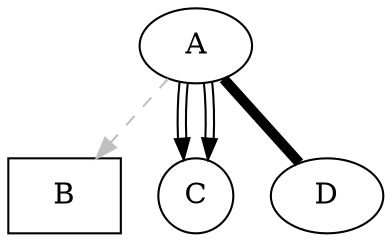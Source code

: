 digraph test1 {

  B [shape=box]
  C [shape=circle]

  A -> B [style=dashed, color=grey]
  A -> C [color="black:invis:black"]
  A -> C [color="black:invis:black"]
  A -> D [penwidth=5, arrowhead=none]

}
